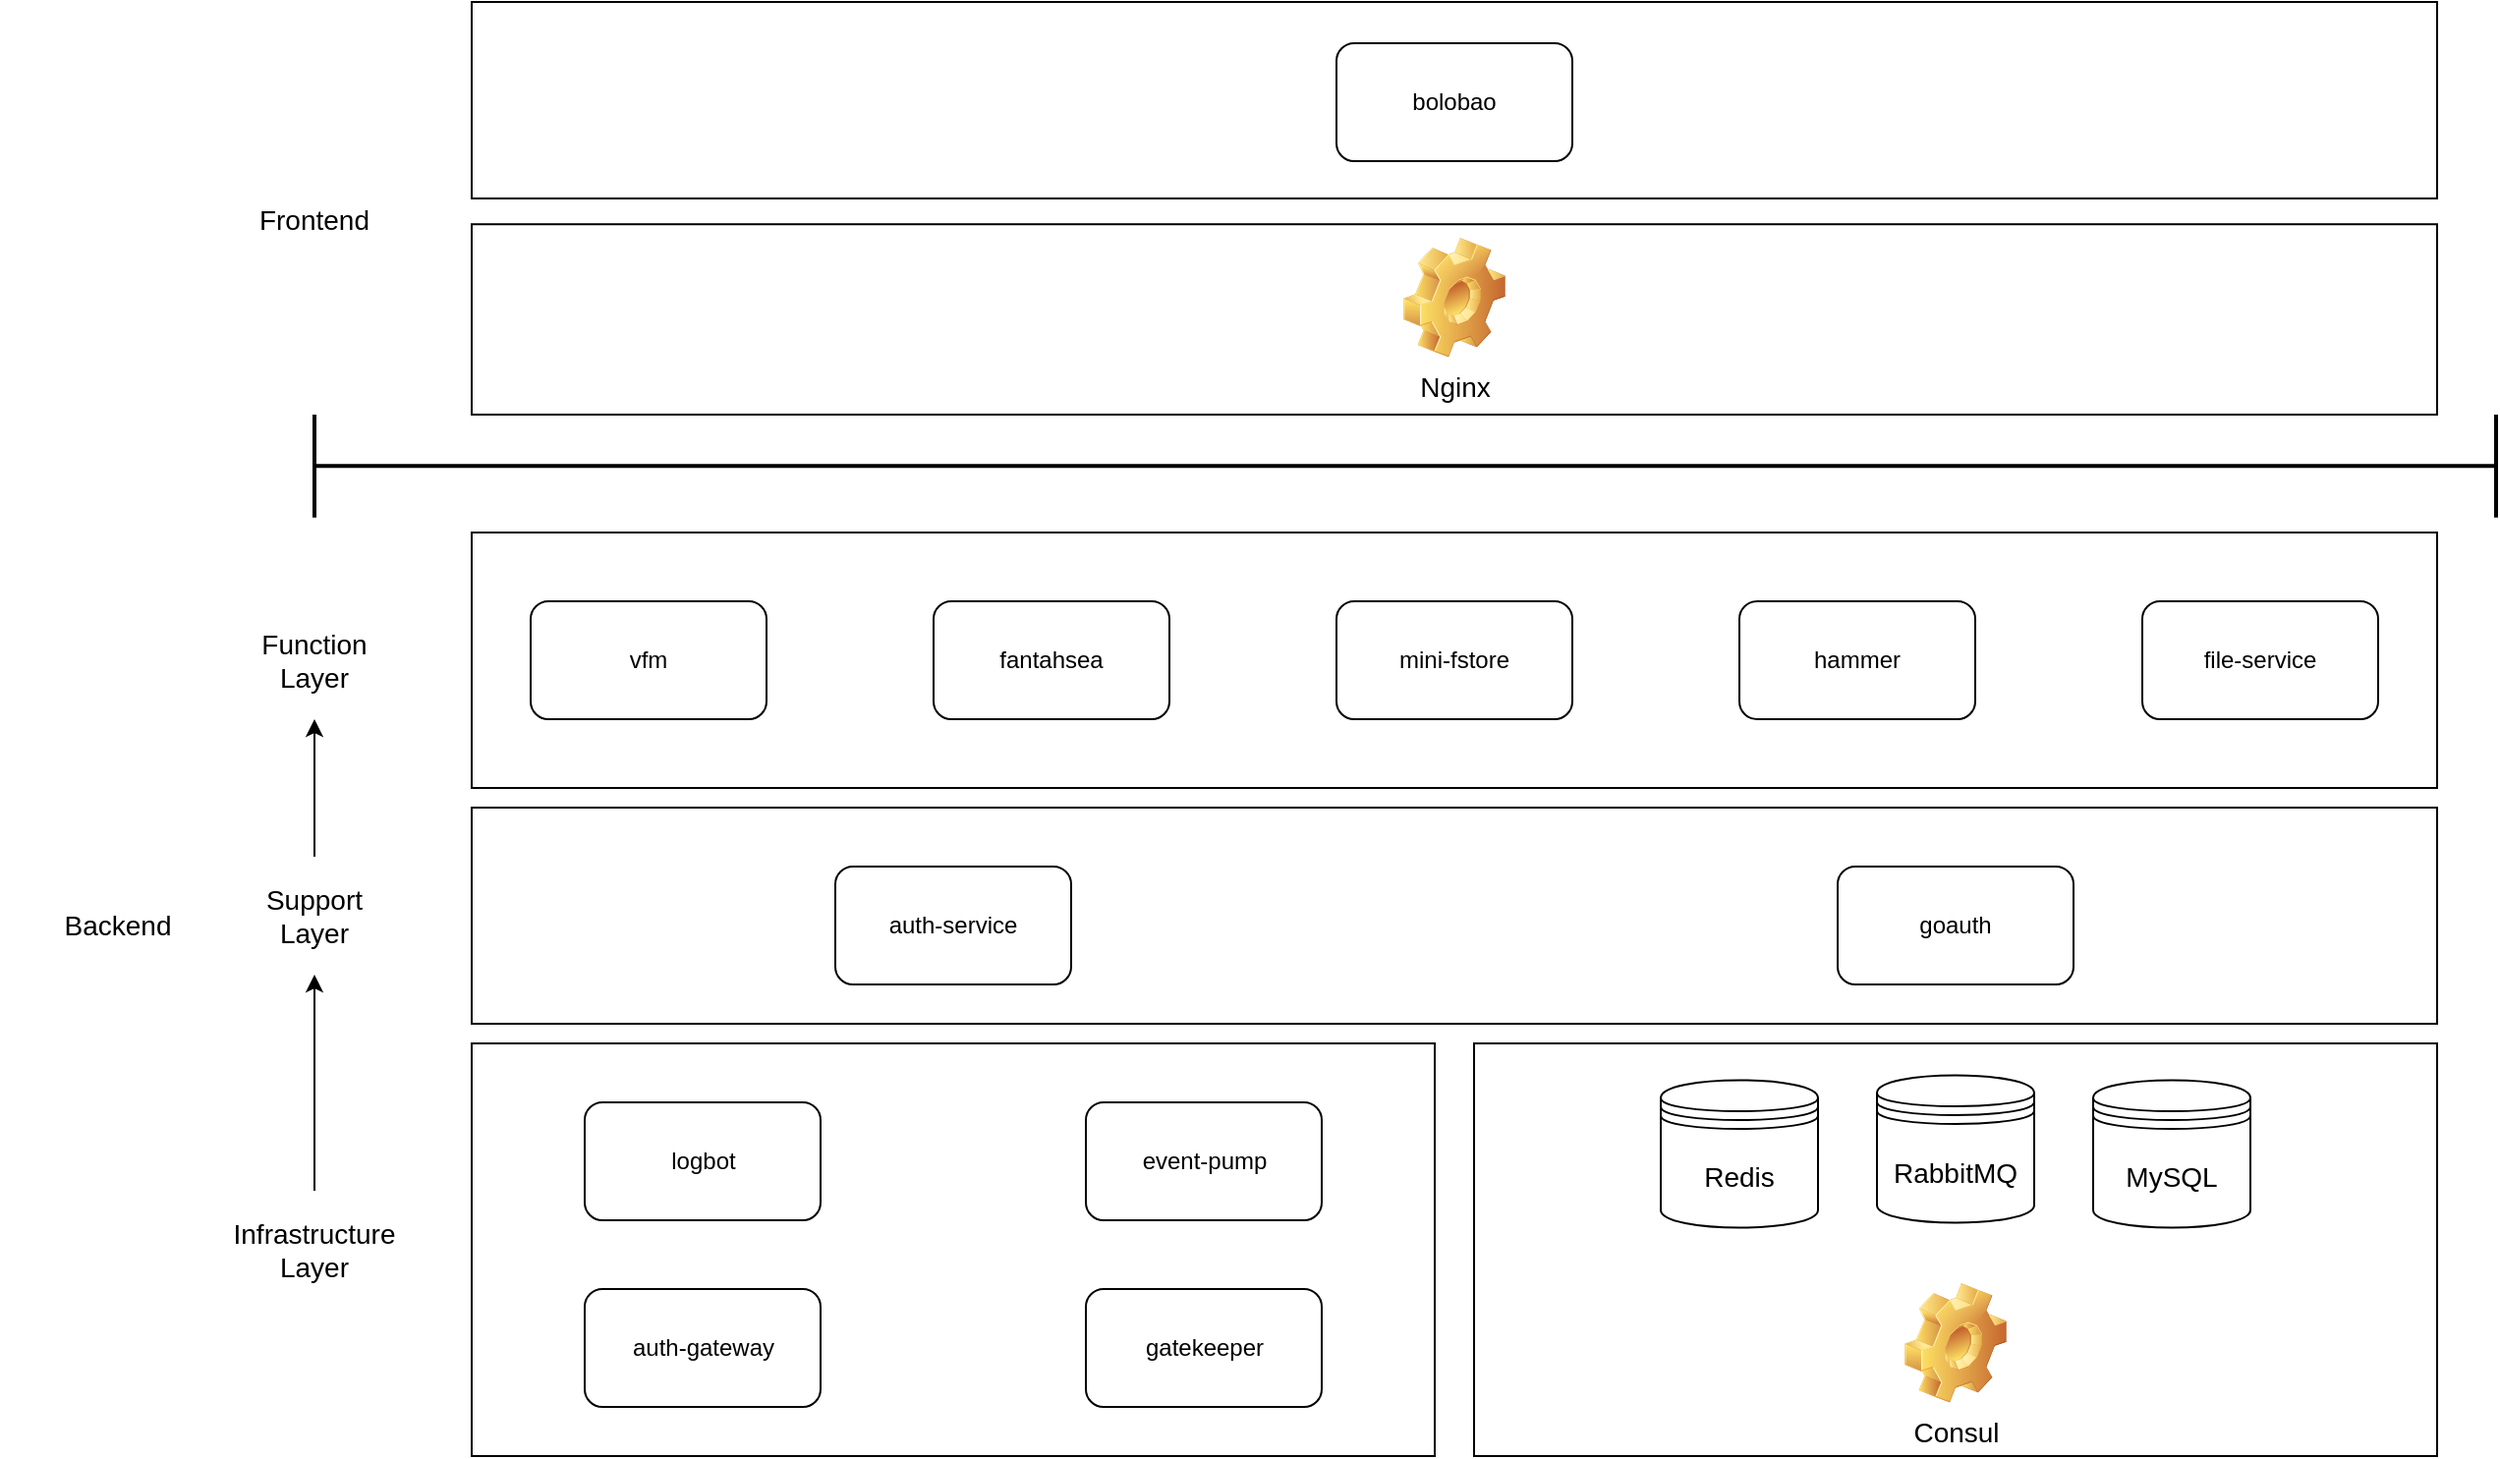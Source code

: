 <mxfile version="15.4.0" type="device"><diagram id="Yvb-fDxfR1r4461D0yjE" name="第 1 页"><mxGraphModel dx="2201" dy="2071" grid="1" gridSize="10" guides="1" tooltips="1" connect="1" arrows="1" fold="1" page="1" pageScale="1" pageWidth="850" pageHeight="1100" math="0" shadow="0"><root><mxCell id="0"/><mxCell id="1" parent="0"/><mxCell id="d9GkHFilR4MSoXzWiy47-49" value="" style="rounded=0;whiteSpace=wrap;html=1;fillColor=none;" vertex="1" parent="1"><mxGeometry x="50" y="-226.88" width="1000" height="96.88" as="geometry"/></mxCell><mxCell id="d9GkHFilR4MSoXzWiy47-14" value="" style="rounded=0;whiteSpace=wrap;html=1;fillColor=none;" vertex="1" parent="1"><mxGeometry x="560" y="190" width="490" height="210" as="geometry"/></mxCell><mxCell id="d9GkHFilR4MSoXzWiy47-1" value="" style="rounded=0;whiteSpace=wrap;html=1;fillColor=none;" vertex="1" parent="1"><mxGeometry x="50" y="190" width="490" height="210" as="geometry"/></mxCell><mxCell id="d9GkHFilR4MSoXzWiy47-4" value="logbot" style="rounded=1;whiteSpace=wrap;html=1;fillColor=none;" vertex="1" parent="1"><mxGeometry x="107.5" y="220" width="120" height="60" as="geometry"/></mxCell><mxCell id="d9GkHFilR4MSoXzWiy47-5" value="gatekeeper" style="rounded=1;whiteSpace=wrap;html=1;fillColor=none;" vertex="1" parent="1"><mxGeometry x="362.5" y="315" width="120" height="60" as="geometry"/></mxCell><mxCell id="d9GkHFilR4MSoXzWiy47-7" value="event-pump" style="rounded=1;whiteSpace=wrap;html=1;fillColor=none;" vertex="1" parent="1"><mxGeometry x="362.5" y="220" width="120" height="60" as="geometry"/></mxCell><mxCell id="d9GkHFilR4MSoXzWiy47-32" value="" style="edgeStyle=orthogonalEdgeStyle;rounded=0;orthogonalLoop=1;jettySize=auto;html=1;fontSize=14;" edge="1" parent="1" source="d9GkHFilR4MSoXzWiy47-8" target="d9GkHFilR4MSoXzWiy47-21"><mxGeometry relative="1" as="geometry"/></mxCell><mxCell id="d9GkHFilR4MSoXzWiy47-8" value="Infrastructure&lt;br style=&quot;font-size: 14px;&quot;&gt;Layer" style="text;html=1;strokeColor=none;fillColor=none;align=center;verticalAlign=middle;whiteSpace=wrap;rounded=0;fontSize=14;" vertex="1" parent="1"><mxGeometry x="-90" y="265" width="120" height="60" as="geometry"/></mxCell><mxCell id="d9GkHFilR4MSoXzWiy47-17" value="" style="rounded=0;whiteSpace=wrap;html=1;fillColor=none;" vertex="1" parent="1"><mxGeometry x="50" y="70" width="1000" height="110" as="geometry"/></mxCell><mxCell id="d9GkHFilR4MSoXzWiy47-18" value="auth-service" style="rounded=1;whiteSpace=wrap;html=1;fillColor=none;" vertex="1" parent="1"><mxGeometry x="235" y="100" width="120" height="60" as="geometry"/></mxCell><mxCell id="d9GkHFilR4MSoXzWiy47-19" value="goauth" style="rounded=1;whiteSpace=wrap;html=1;fillColor=none;" vertex="1" parent="1"><mxGeometry x="745" y="100" width="120" height="60" as="geometry"/></mxCell><mxCell id="d9GkHFilR4MSoXzWiy47-33" value="" style="edgeStyle=orthogonalEdgeStyle;rounded=0;orthogonalLoop=1;jettySize=auto;html=1;fontSize=14;" edge="1" parent="1" source="d9GkHFilR4MSoXzWiy47-21" target="d9GkHFilR4MSoXzWiy47-22"><mxGeometry relative="1" as="geometry"/></mxCell><mxCell id="d9GkHFilR4MSoXzWiy47-21" value="Support&lt;br style=&quot;font-size: 14px&quot;&gt;Layer" style="text;html=1;strokeColor=none;fillColor=none;align=center;verticalAlign=middle;whiteSpace=wrap;rounded=0;fontSize=14;" vertex="1" parent="1"><mxGeometry x="-90" y="95" width="120" height="60" as="geometry"/></mxCell><mxCell id="d9GkHFilR4MSoXzWiy47-22" value="Function&lt;br style=&quot;font-size: 14px&quot;&gt;Layer" style="text;html=1;strokeColor=none;fillColor=none;align=center;verticalAlign=middle;whiteSpace=wrap;rounded=0;fontSize=14;" vertex="1" parent="1"><mxGeometry x="-90" y="-35" width="120" height="60" as="geometry"/></mxCell><mxCell id="d9GkHFilR4MSoXzWiy47-23" value="" style="rounded=0;whiteSpace=wrap;html=1;fillColor=none;" vertex="1" parent="1"><mxGeometry x="50" y="-70" width="1000" height="130" as="geometry"/></mxCell><mxCell id="d9GkHFilR4MSoXzWiy47-24" value="vfm" style="rounded=1;whiteSpace=wrap;html=1;fillColor=none;verticalAlign=middle;align=center;" vertex="1" parent="1"><mxGeometry x="80" y="-35" width="120" height="60" as="geometry"/></mxCell><mxCell id="d9GkHFilR4MSoXzWiy47-25" value="fantahsea" style="rounded=1;whiteSpace=wrap;html=1;fillColor=none;verticalAlign=middle;align=center;" vertex="1" parent="1"><mxGeometry x="285" y="-35" width="120" height="60" as="geometry"/></mxCell><mxCell id="d9GkHFilR4MSoXzWiy47-26" value="mini-fstore" style="rounded=1;whiteSpace=wrap;html=1;fillColor=none;verticalAlign=middle;align=center;" vertex="1" parent="1"><mxGeometry x="490" y="-35" width="120" height="60" as="geometry"/></mxCell><mxCell id="d9GkHFilR4MSoXzWiy47-27" value="hammer" style="rounded=1;whiteSpace=wrap;html=1;fillColor=none;verticalAlign=middle;align=center;" vertex="1" parent="1"><mxGeometry x="695" y="-35" width="120" height="60" as="geometry"/></mxCell><mxCell id="d9GkHFilR4MSoXzWiy47-29" value="auth-gateway" style="rounded=1;whiteSpace=wrap;html=1;fillColor=none;" vertex="1" parent="1"><mxGeometry x="107.5" y="315" width="120" height="60" as="geometry"/></mxCell><mxCell id="d9GkHFilR4MSoXzWiy47-30" value="file-service" style="rounded=1;whiteSpace=wrap;html=1;fillColor=none;verticalAlign=middle;align=center;" vertex="1" parent="1"><mxGeometry x="900" y="-35" width="120" height="60" as="geometry"/></mxCell><mxCell id="d9GkHFilR4MSoXzWiy47-36" value="" style="rounded=0;whiteSpace=wrap;html=1;fillColor=none;" vertex="1" parent="1"><mxGeometry x="50" y="-340" width="1000" height="100" as="geometry"/></mxCell><mxCell id="d9GkHFilR4MSoXzWiy47-37" value="bolobao" style="rounded=1;whiteSpace=wrap;html=1;fillColor=none;verticalAlign=middle;align=center;" vertex="1" parent="1"><mxGeometry x="490" y="-319" width="120" height="60" as="geometry"/></mxCell><mxCell id="d9GkHFilR4MSoXzWiy47-38" value="Redis" style="shape=datastore;whiteSpace=wrap;html=1;fontSize=14;fillColor=none;align=center;verticalAlign=middle;" vertex="1" parent="1"><mxGeometry x="655" y="208.75" width="80" height="75" as="geometry"/></mxCell><mxCell id="d9GkHFilR4MSoXzWiy47-39" value="Nginx" style="shape=image;html=1;verticalLabelPosition=bottom;verticalAlign=top;imageAspect=1;aspect=fixed;image=img/clipart/Gear_128x128.png;fontSize=14;fillColor=none;" vertex="1" parent="1"><mxGeometry x="524" y="-220" width="52" height="61" as="geometry"/></mxCell><mxCell id="d9GkHFilR4MSoXzWiy47-40" value="MySQL" style="shape=datastore;whiteSpace=wrap;html=1;fontSize=14;fillColor=none;align=center;verticalAlign=middle;" vertex="1" parent="1"><mxGeometry x="875" y="208.75" width="80" height="75" as="geometry"/></mxCell><mxCell id="d9GkHFilR4MSoXzWiy47-41" value="RabbitMQ" style="shape=datastore;whiteSpace=wrap;html=1;fontSize=14;fillColor=none;align=center;verticalAlign=middle;" vertex="1" parent="1"><mxGeometry x="765" y="206.25" width="80" height="75" as="geometry"/></mxCell><mxCell id="d9GkHFilR4MSoXzWiy47-42" value="Consul" style="shape=image;html=1;verticalLabelPosition=bottom;verticalAlign=top;imageAspect=1;aspect=fixed;image=img/clipart/Gear_128x128.png;fontSize=14;fillColor=none;" vertex="1" parent="1"><mxGeometry x="779" y="312" width="52" height="61" as="geometry"/></mxCell><mxCell id="d9GkHFilR4MSoXzWiy47-44" value="Frontend" style="text;html=1;strokeColor=none;fillColor=none;align=center;verticalAlign=middle;whiteSpace=wrap;rounded=0;fontSize=14;" vertex="1" parent="1"><mxGeometry x="-90" y="-259.0" width="120" height="60" as="geometry"/></mxCell><mxCell id="d9GkHFilR4MSoXzWiy47-46" value="" style="shape=crossbar;whiteSpace=wrap;html=1;rounded=1;fontSize=14;fillColor=none;align=center;verticalAlign=middle;strokeWidth=2;" vertex="1" parent="1"><mxGeometry x="-30" y="-130" width="1110" height="52.36" as="geometry"/></mxCell><mxCell id="d9GkHFilR4MSoXzWiy47-47" value="Backend" style="text;html=1;strokeColor=none;fillColor=none;align=center;verticalAlign=middle;whiteSpace=wrap;rounded=0;fontSize=14;" vertex="1" parent="1"><mxGeometry x="-190" y="100" width="120" height="60" as="geometry"/></mxCell></root></mxGraphModel></diagram></mxfile>
